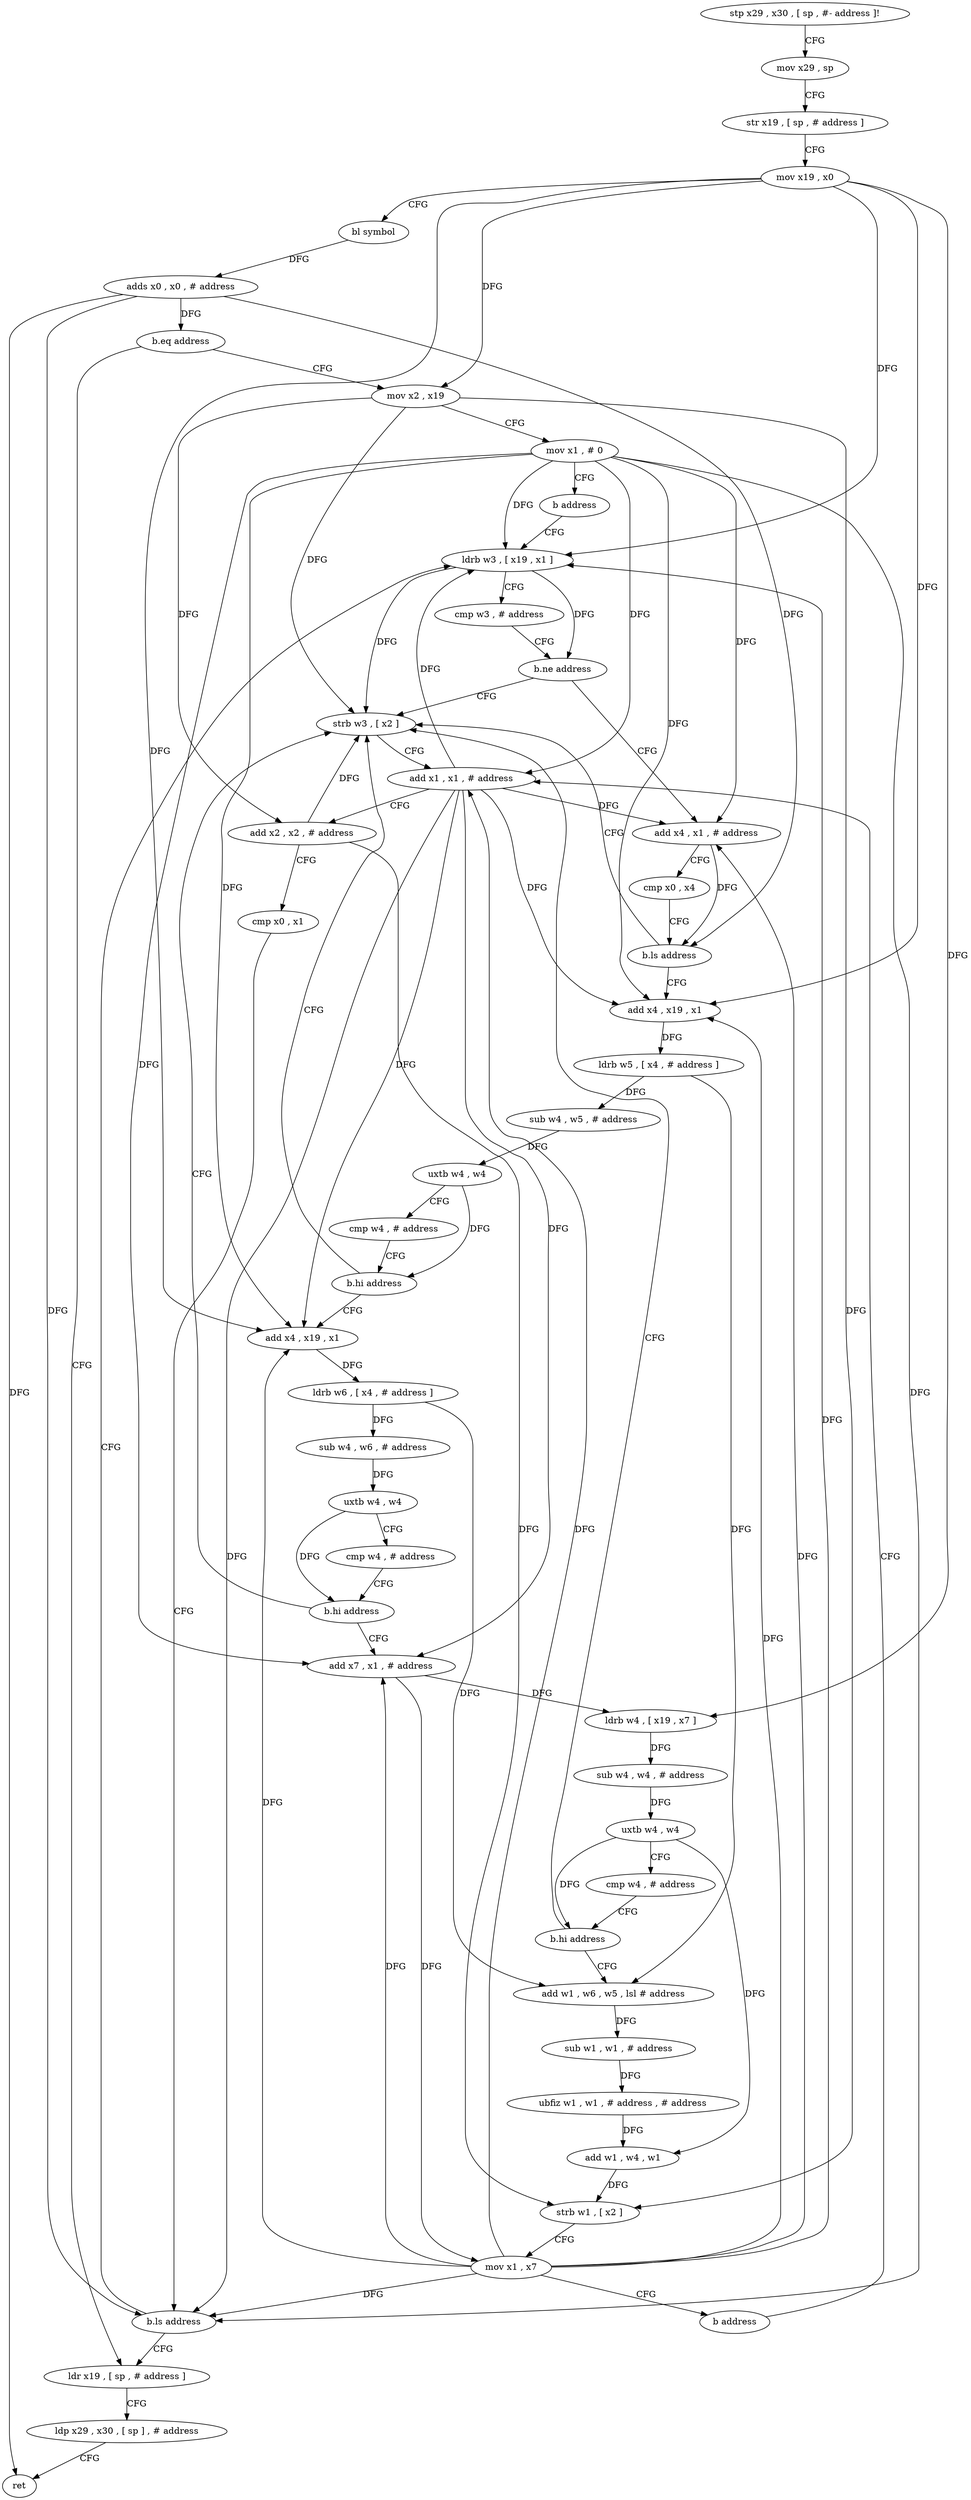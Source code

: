 digraph "func" {
"4295804" [label = "stp x29 , x30 , [ sp , #- address ]!" ]
"4295808" [label = "mov x29 , sp" ]
"4295812" [label = "str x19 , [ sp , # address ]" ]
"4295816" [label = "mov x19 , x0" ]
"4295820" [label = "bl symbol" ]
"4295824" [label = "adds x0 , x0 , # address" ]
"4295828" [label = "b.eq address" ]
"4295988" [label = "ldr x19 , [ sp , # address ]" ]
"4295832" [label = "mov x2 , x19" ]
"4295992" [label = "ldp x29 , x30 , [ sp ] , # address" ]
"4295996" [label = "ret" ]
"4295836" [label = "mov x1 , # 0" ]
"4295840" [label = "b address" ]
"4295864" [label = "ldrb w3 , [ x19 , x1 ]" ]
"4295868" [label = "cmp w3 , # address" ]
"4295872" [label = "b.ne address" ]
"4295844" [label = "strb w3 , [ x2 ]" ]
"4295876" [label = "add x4 , x1 , # address" ]
"4295848" [label = "add x1 , x1 , # address" ]
"4295880" [label = "cmp x0 , x4" ]
"4295884" [label = "b.ls address" ]
"4295888" [label = "add x4 , x19 , x1" ]
"4295892" [label = "ldrb w5 , [ x4 , # address ]" ]
"4295896" [label = "sub w4 , w5 , # address" ]
"4295900" [label = "uxtb w4 , w4" ]
"4295904" [label = "cmp w4 , # address" ]
"4295908" [label = "b.hi address" ]
"4295912" [label = "add x4 , x19 , x1" ]
"4295916" [label = "ldrb w6 , [ x4 , # address ]" ]
"4295920" [label = "sub w4 , w6 , # address" ]
"4295924" [label = "uxtb w4 , w4" ]
"4295928" [label = "cmp w4 , # address" ]
"4295932" [label = "b.hi address" ]
"4295936" [label = "add x7 , x1 , # address" ]
"4295940" [label = "ldrb w4 , [ x19 , x7 ]" ]
"4295944" [label = "sub w4 , w4 , # address" ]
"4295948" [label = "uxtb w4 , w4" ]
"4295952" [label = "cmp w4 , # address" ]
"4295956" [label = "b.hi address" ]
"4295960" [label = "add w1 , w6 , w5 , lsl # address" ]
"4295964" [label = "sub w1 , w1 , # address" ]
"4295968" [label = "ubfiz w1 , w1 , # address , # address" ]
"4295972" [label = "add w1 , w4 , w1" ]
"4295976" [label = "strb w1 , [ x2 ]" ]
"4295980" [label = "mov x1 , x7" ]
"4295984" [label = "b address" ]
"4295852" [label = "add x2 , x2 , # address" ]
"4295856" [label = "cmp x0 , x1" ]
"4295860" [label = "b.ls address" ]
"4295804" -> "4295808" [ label = "CFG" ]
"4295808" -> "4295812" [ label = "CFG" ]
"4295812" -> "4295816" [ label = "CFG" ]
"4295816" -> "4295820" [ label = "CFG" ]
"4295816" -> "4295832" [ label = "DFG" ]
"4295816" -> "4295864" [ label = "DFG" ]
"4295816" -> "4295888" [ label = "DFG" ]
"4295816" -> "4295912" [ label = "DFG" ]
"4295816" -> "4295940" [ label = "DFG" ]
"4295820" -> "4295824" [ label = "DFG" ]
"4295824" -> "4295828" [ label = "DFG" ]
"4295824" -> "4295996" [ label = "DFG" ]
"4295824" -> "4295884" [ label = "DFG" ]
"4295824" -> "4295860" [ label = "DFG" ]
"4295828" -> "4295988" [ label = "CFG" ]
"4295828" -> "4295832" [ label = "CFG" ]
"4295988" -> "4295992" [ label = "CFG" ]
"4295832" -> "4295836" [ label = "CFG" ]
"4295832" -> "4295844" [ label = "DFG" ]
"4295832" -> "4295852" [ label = "DFG" ]
"4295832" -> "4295976" [ label = "DFG" ]
"4295992" -> "4295996" [ label = "CFG" ]
"4295836" -> "4295840" [ label = "CFG" ]
"4295836" -> "4295864" [ label = "DFG" ]
"4295836" -> "4295876" [ label = "DFG" ]
"4295836" -> "4295848" [ label = "DFG" ]
"4295836" -> "4295860" [ label = "DFG" ]
"4295836" -> "4295888" [ label = "DFG" ]
"4295836" -> "4295912" [ label = "DFG" ]
"4295836" -> "4295936" [ label = "DFG" ]
"4295840" -> "4295864" [ label = "CFG" ]
"4295864" -> "4295868" [ label = "CFG" ]
"4295864" -> "4295872" [ label = "DFG" ]
"4295864" -> "4295844" [ label = "DFG" ]
"4295868" -> "4295872" [ label = "CFG" ]
"4295872" -> "4295844" [ label = "CFG" ]
"4295872" -> "4295876" [ label = "CFG" ]
"4295844" -> "4295848" [ label = "CFG" ]
"4295876" -> "4295880" [ label = "CFG" ]
"4295876" -> "4295884" [ label = "DFG" ]
"4295848" -> "4295852" [ label = "CFG" ]
"4295848" -> "4295864" [ label = "DFG" ]
"4295848" -> "4295876" [ label = "DFG" ]
"4295848" -> "4295860" [ label = "DFG" ]
"4295848" -> "4295888" [ label = "DFG" ]
"4295848" -> "4295912" [ label = "DFG" ]
"4295848" -> "4295936" [ label = "DFG" ]
"4295880" -> "4295884" [ label = "CFG" ]
"4295884" -> "4295844" [ label = "CFG" ]
"4295884" -> "4295888" [ label = "CFG" ]
"4295888" -> "4295892" [ label = "DFG" ]
"4295892" -> "4295896" [ label = "DFG" ]
"4295892" -> "4295960" [ label = "DFG" ]
"4295896" -> "4295900" [ label = "DFG" ]
"4295900" -> "4295904" [ label = "CFG" ]
"4295900" -> "4295908" [ label = "DFG" ]
"4295904" -> "4295908" [ label = "CFG" ]
"4295908" -> "4295844" [ label = "CFG" ]
"4295908" -> "4295912" [ label = "CFG" ]
"4295912" -> "4295916" [ label = "DFG" ]
"4295916" -> "4295920" [ label = "DFG" ]
"4295916" -> "4295960" [ label = "DFG" ]
"4295920" -> "4295924" [ label = "DFG" ]
"4295924" -> "4295928" [ label = "CFG" ]
"4295924" -> "4295932" [ label = "DFG" ]
"4295928" -> "4295932" [ label = "CFG" ]
"4295932" -> "4295844" [ label = "CFG" ]
"4295932" -> "4295936" [ label = "CFG" ]
"4295936" -> "4295940" [ label = "DFG" ]
"4295936" -> "4295980" [ label = "DFG" ]
"4295940" -> "4295944" [ label = "DFG" ]
"4295944" -> "4295948" [ label = "DFG" ]
"4295948" -> "4295952" [ label = "CFG" ]
"4295948" -> "4295956" [ label = "DFG" ]
"4295948" -> "4295972" [ label = "DFG" ]
"4295952" -> "4295956" [ label = "CFG" ]
"4295956" -> "4295844" [ label = "CFG" ]
"4295956" -> "4295960" [ label = "CFG" ]
"4295960" -> "4295964" [ label = "DFG" ]
"4295964" -> "4295968" [ label = "DFG" ]
"4295968" -> "4295972" [ label = "DFG" ]
"4295972" -> "4295976" [ label = "DFG" ]
"4295976" -> "4295980" [ label = "CFG" ]
"4295980" -> "4295984" [ label = "CFG" ]
"4295980" -> "4295864" [ label = "DFG" ]
"4295980" -> "4295876" [ label = "DFG" ]
"4295980" -> "4295848" [ label = "DFG" ]
"4295980" -> "4295860" [ label = "DFG" ]
"4295980" -> "4295888" [ label = "DFG" ]
"4295980" -> "4295912" [ label = "DFG" ]
"4295980" -> "4295936" [ label = "DFG" ]
"4295984" -> "4295848" [ label = "CFG" ]
"4295852" -> "4295856" [ label = "CFG" ]
"4295852" -> "4295844" [ label = "DFG" ]
"4295852" -> "4295976" [ label = "DFG" ]
"4295856" -> "4295860" [ label = "CFG" ]
"4295860" -> "4295988" [ label = "CFG" ]
"4295860" -> "4295864" [ label = "CFG" ]
}
